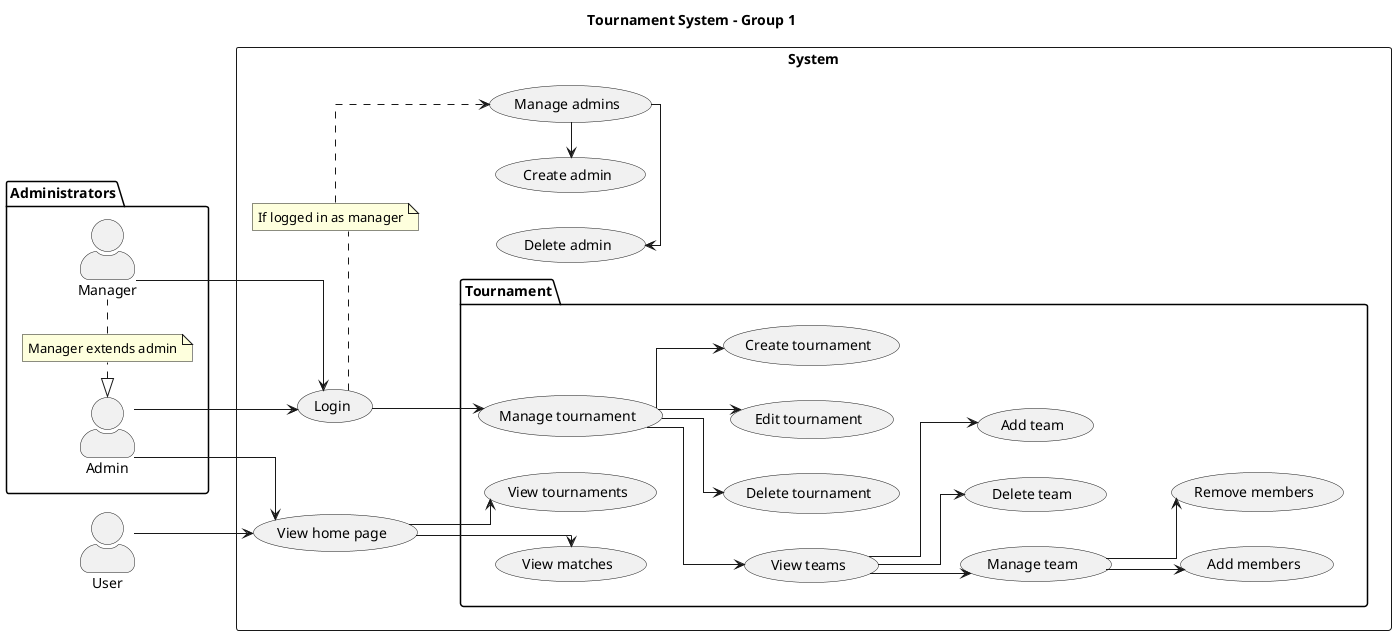 @startuml Tournament System
title Tournament System - Group 1 

skinparam actorStyle awesome
skinparam linetype ortho

package Administrators {
    actor Manager as mgr
    actor Admin as adm

    note "Manager extends admin" as MgrNote
    mgr .l. MgrNote
    MgrNote .l.|> adm
}

actor User as u1

left to right direction
rectangle System {
    usecase "Login" as SysLogin
    usecase "Manage admins" as SysMngAdm
    
        usecase "Create admin" as SysCrtAdm
        usecase "Delete admin" as SysDelAdm
    
    usecase "View home page" as HomeView
    
    package Tournament {
        usecase "Manage tournament" as MngTou
        together {
            usecase "Create tournament" as TouCreateT
            usecase "Edit tournament" as TouEdit
            usecase "Delete tournament" as TouDelete
            usecase "View teams" as TeamView
        }
        together {
            usecase "Add team" as TeamAdd
            usecase "Delete team" as TeamDel
            usecase "Manage team" as TeamMng
            usecase "Add members" as MembAdd
            usecase "Remove members" as MembDel
        }
        together {
            usecase "View tournaments" as TouVtou
            usecase "View matches" as TouVmatch
        }
    }

    note "If logged in as manager" as SysCrtAdmNote
    SysLogin .r. SysCrtAdmNote
    SysCrtAdmNote ..> SysMngAdm
}

mgr --> SysLogin

adm --> SysLogin
adm --> HomeView

u1 --> HomeView

SysLogin --> MngTou

SysMngAdm -l--> SysCrtAdm
SysMngAdm -l--> SysDelAdm

MngTou --> TouCreateT
MngTou --> TouEdit
MngTou --> TouDelete
MngTou --> TeamView

TeamView --> TeamAdd
TeamView --> TeamDel
TeamView --> TeamMng

TeamMng --> MembAdd
TeamMng --> MembDel


HomeView --> TouVtou
HomeView --> TouVmatch
@enduml